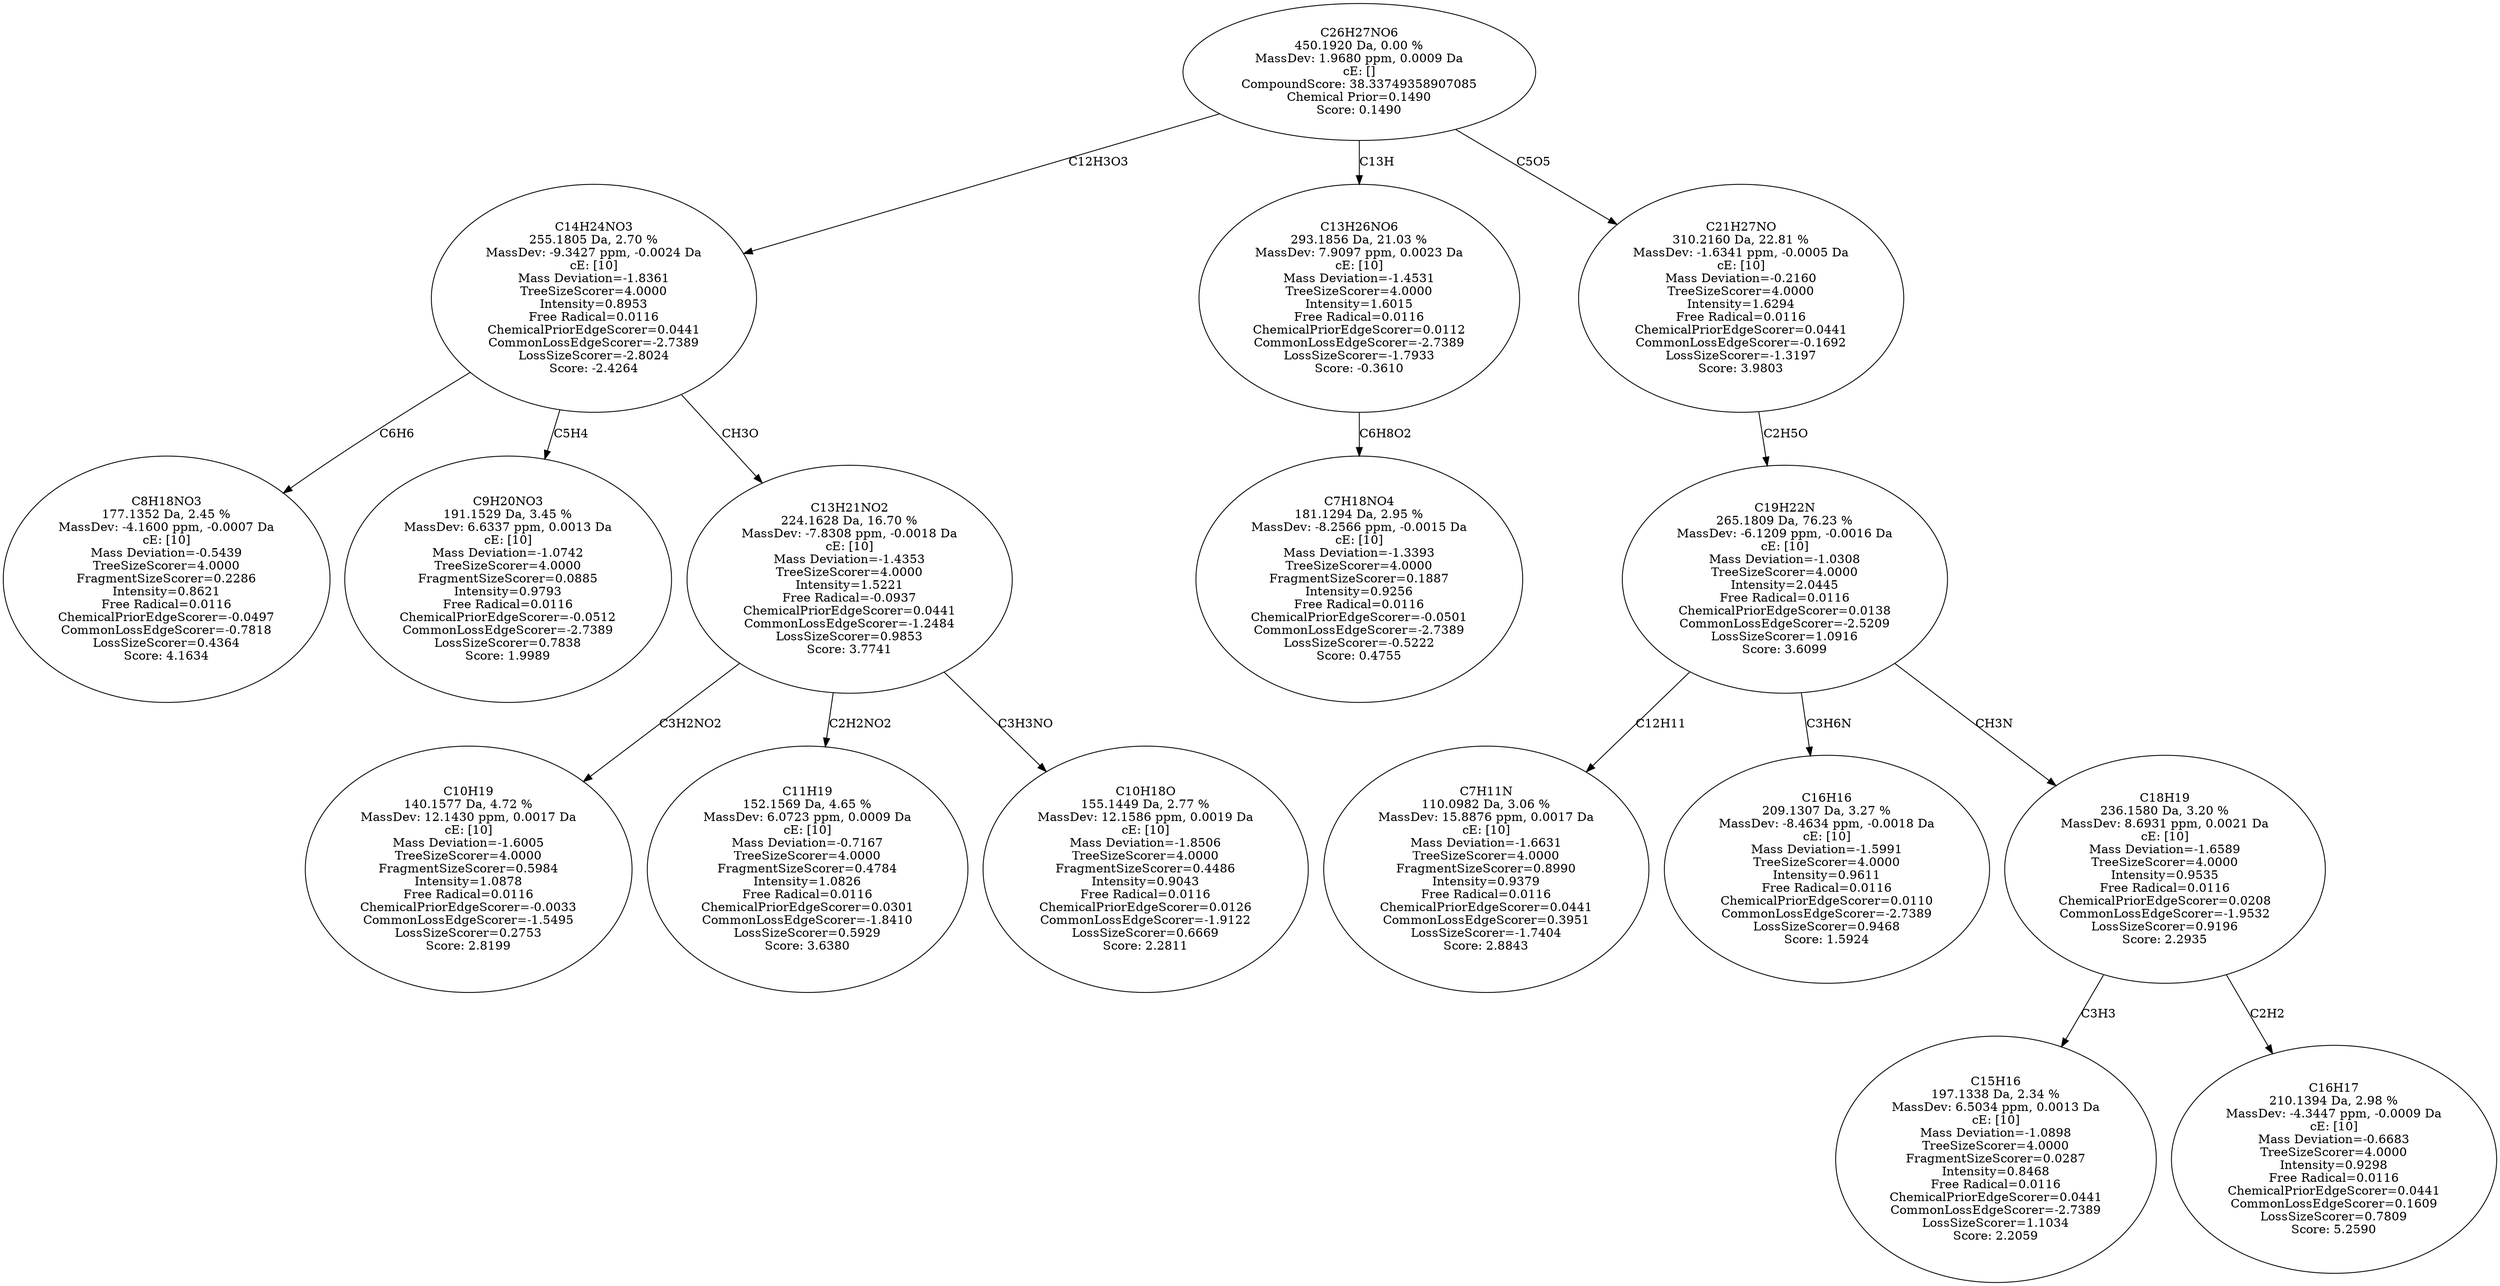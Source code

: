 strict digraph {
v1 [label="C8H18NO3\n177.1352 Da, 2.45 %\nMassDev: -4.1600 ppm, -0.0007 Da\ncE: [10]\nMass Deviation=-0.5439\nTreeSizeScorer=4.0000\nFragmentSizeScorer=0.2286\nIntensity=0.8621\nFree Radical=0.0116\nChemicalPriorEdgeScorer=-0.0497\nCommonLossEdgeScorer=-0.7818\nLossSizeScorer=0.4364\nScore: 4.1634"];
v2 [label="C9H20NO3\n191.1529 Da, 3.45 %\nMassDev: 6.6337 ppm, 0.0013 Da\ncE: [10]\nMass Deviation=-1.0742\nTreeSizeScorer=4.0000\nFragmentSizeScorer=0.0885\nIntensity=0.9793\nFree Radical=0.0116\nChemicalPriorEdgeScorer=-0.0512\nCommonLossEdgeScorer=-2.7389\nLossSizeScorer=0.7838\nScore: 1.9989"];
v3 [label="C10H19\n140.1577 Da, 4.72 %\nMassDev: 12.1430 ppm, 0.0017 Da\ncE: [10]\nMass Deviation=-1.6005\nTreeSizeScorer=4.0000\nFragmentSizeScorer=0.5984\nIntensity=1.0878\nFree Radical=0.0116\nChemicalPriorEdgeScorer=-0.0033\nCommonLossEdgeScorer=-1.5495\nLossSizeScorer=0.2753\nScore: 2.8199"];
v4 [label="C11H19\n152.1569 Da, 4.65 %\nMassDev: 6.0723 ppm, 0.0009 Da\ncE: [10]\nMass Deviation=-0.7167\nTreeSizeScorer=4.0000\nFragmentSizeScorer=0.4784\nIntensity=1.0826\nFree Radical=0.0116\nChemicalPriorEdgeScorer=0.0301\nCommonLossEdgeScorer=-1.8410\nLossSizeScorer=0.5929\nScore: 3.6380"];
v5 [label="C10H18O\n155.1449 Da, 2.77 %\nMassDev: 12.1586 ppm, 0.0019 Da\ncE: [10]\nMass Deviation=-1.8506\nTreeSizeScorer=4.0000\nFragmentSizeScorer=0.4486\nIntensity=0.9043\nFree Radical=0.0116\nChemicalPriorEdgeScorer=0.0126\nCommonLossEdgeScorer=-1.9122\nLossSizeScorer=0.6669\nScore: 2.2811"];
v6 [label="C13H21NO2\n224.1628 Da, 16.70 %\nMassDev: -7.8308 ppm, -0.0018 Da\ncE: [10]\nMass Deviation=-1.4353\nTreeSizeScorer=4.0000\nIntensity=1.5221\nFree Radical=-0.0937\nChemicalPriorEdgeScorer=0.0441\nCommonLossEdgeScorer=-1.2484\nLossSizeScorer=0.9853\nScore: 3.7741"];
v7 [label="C14H24NO3\n255.1805 Da, 2.70 %\nMassDev: -9.3427 ppm, -0.0024 Da\ncE: [10]\nMass Deviation=-1.8361\nTreeSizeScorer=4.0000\nIntensity=0.8953\nFree Radical=0.0116\nChemicalPriorEdgeScorer=0.0441\nCommonLossEdgeScorer=-2.7389\nLossSizeScorer=-2.8024\nScore: -2.4264"];
v8 [label="C7H18NO4\n181.1294 Da, 2.95 %\nMassDev: -8.2566 ppm, -0.0015 Da\ncE: [10]\nMass Deviation=-1.3393\nTreeSizeScorer=4.0000\nFragmentSizeScorer=0.1887\nIntensity=0.9256\nFree Radical=0.0116\nChemicalPriorEdgeScorer=-0.0501\nCommonLossEdgeScorer=-2.7389\nLossSizeScorer=-0.5222\nScore: 0.4755"];
v9 [label="C13H26NO6\n293.1856 Da, 21.03 %\nMassDev: 7.9097 ppm, 0.0023 Da\ncE: [10]\nMass Deviation=-1.4531\nTreeSizeScorer=4.0000\nIntensity=1.6015\nFree Radical=0.0116\nChemicalPriorEdgeScorer=0.0112\nCommonLossEdgeScorer=-2.7389\nLossSizeScorer=-1.7933\nScore: -0.3610"];
v10 [label="C7H11N\n110.0982 Da, 3.06 %\nMassDev: 15.8876 ppm, 0.0017 Da\ncE: [10]\nMass Deviation=-1.6631\nTreeSizeScorer=4.0000\nFragmentSizeScorer=0.8990\nIntensity=0.9379\nFree Radical=0.0116\nChemicalPriorEdgeScorer=0.0441\nCommonLossEdgeScorer=0.3951\nLossSizeScorer=-1.7404\nScore: 2.8843"];
v11 [label="C16H16\n209.1307 Da, 3.27 %\nMassDev: -8.4634 ppm, -0.0018 Da\ncE: [10]\nMass Deviation=-1.5991\nTreeSizeScorer=4.0000\nIntensity=0.9611\nFree Radical=0.0116\nChemicalPriorEdgeScorer=0.0110\nCommonLossEdgeScorer=-2.7389\nLossSizeScorer=0.9468\nScore: 1.5924"];
v12 [label="C15H16\n197.1338 Da, 2.34 %\nMassDev: 6.5034 ppm, 0.0013 Da\ncE: [10]\nMass Deviation=-1.0898\nTreeSizeScorer=4.0000\nFragmentSizeScorer=0.0287\nIntensity=0.8468\nFree Radical=0.0116\nChemicalPriorEdgeScorer=0.0441\nCommonLossEdgeScorer=-2.7389\nLossSizeScorer=1.1034\nScore: 2.2059"];
v13 [label="C16H17\n210.1394 Da, 2.98 %\nMassDev: -4.3447 ppm, -0.0009 Da\ncE: [10]\nMass Deviation=-0.6683\nTreeSizeScorer=4.0000\nIntensity=0.9298\nFree Radical=0.0116\nChemicalPriorEdgeScorer=0.0441\nCommonLossEdgeScorer=0.1609\nLossSizeScorer=0.7809\nScore: 5.2590"];
v14 [label="C18H19\n236.1580 Da, 3.20 %\nMassDev: 8.6931 ppm, 0.0021 Da\ncE: [10]\nMass Deviation=-1.6589\nTreeSizeScorer=4.0000\nIntensity=0.9535\nFree Radical=0.0116\nChemicalPriorEdgeScorer=0.0208\nCommonLossEdgeScorer=-1.9532\nLossSizeScorer=0.9196\nScore: 2.2935"];
v15 [label="C19H22N\n265.1809 Da, 76.23 %\nMassDev: -6.1209 ppm, -0.0016 Da\ncE: [10]\nMass Deviation=-1.0308\nTreeSizeScorer=4.0000\nIntensity=2.0445\nFree Radical=0.0116\nChemicalPriorEdgeScorer=0.0138\nCommonLossEdgeScorer=-2.5209\nLossSizeScorer=1.0916\nScore: 3.6099"];
v16 [label="C21H27NO\n310.2160 Da, 22.81 %\nMassDev: -1.6341 ppm, -0.0005 Da\ncE: [10]\nMass Deviation=-0.2160\nTreeSizeScorer=4.0000\nIntensity=1.6294\nFree Radical=0.0116\nChemicalPriorEdgeScorer=0.0441\nCommonLossEdgeScorer=-0.1692\nLossSizeScorer=-1.3197\nScore: 3.9803"];
v17 [label="C26H27NO6\n450.1920 Da, 0.00 %\nMassDev: 1.9680 ppm, 0.0009 Da\ncE: []\nCompoundScore: 38.33749358907085\nChemical Prior=0.1490\nScore: 0.1490"];
v7 -> v1 [label="C6H6"];
v7 -> v2 [label="C5H4"];
v6 -> v3 [label="C3H2NO2"];
v6 -> v4 [label="C2H2NO2"];
v6 -> v5 [label="C3H3NO"];
v7 -> v6 [label="CH3O"];
v17 -> v7 [label="C12H3O3"];
v9 -> v8 [label="C6H8O2"];
v17 -> v9 [label="C13H"];
v15 -> v10 [label="C12H11"];
v15 -> v11 [label="C3H6N"];
v14 -> v12 [label="C3H3"];
v14 -> v13 [label="C2H2"];
v15 -> v14 [label="CH3N"];
v16 -> v15 [label="C2H5O"];
v17 -> v16 [label="C5O5"];
}